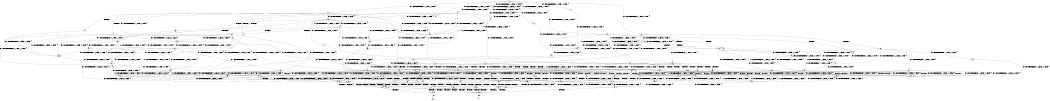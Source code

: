 digraph BCG {
size = "7, 10.5";
center = TRUE;
node [shape = circle];
0 [peripheries = 2];
0 -> 1 [label = "EX !0 !ATOMIC_EXCH_BRANCH (1, +0, FALSE, +0, 1, TRUE) !{}"];
0 -> 2 [label = "EX !2 !ATOMIC_EXCH_BRANCH (1, +1, TRUE, +0, 2, TRUE) !{}"];
0 -> 3 [label = "EX !1 !ATOMIC_EXCH_BRANCH (2, +1, TRUE, +0, 2, TRUE) !{}"];
0 -> 4 [label = "EX !0 !ATOMIC_EXCH_BRANCH (1, +0, FALSE, +0, 1, TRUE) !{}"];
0 -> 5 [label = "EX !2 !ATOMIC_EXCH_BRANCH (1, +1, TRUE, +0, 2, TRUE) !{}"];
0 -> 6 [label = "EX !1 !ATOMIC_EXCH_BRANCH (2, +1, TRUE, +0, 2, TRUE) !{}"];
1 -> 7 [label = "EX !2 !ATOMIC_EXCH_BRANCH (1, +1, TRUE, +0, 2, TRUE) !{}"];
2 -> 8 [label = "EX !0 !ATOMIC_EXCH_BRANCH (1, +0, FALSE, +0, 1, FALSE) !{}"];
3 -> 9 [label = "EX !0 !ATOMIC_EXCH_BRANCH (1, +0, FALSE, +0, 1, TRUE) !{}"];
4 -> 1 [label = "EX !0 !ATOMIC_EXCH_BRANCH (1, +0, FALSE, +0, 1, TRUE) !{}"];
4 -> 7 [label = "EX !2 !ATOMIC_EXCH_BRANCH (1, +1, TRUE, +0, 2, TRUE) !{}"];
4 -> 10 [label = "EX !1 !ATOMIC_EXCH_BRANCH (2, +1, TRUE, +0, 2, TRUE) !{}"];
4 -> 4 [label = "EX !0 !ATOMIC_EXCH_BRANCH (1, +0, FALSE, +0, 1, TRUE) !{}"];
4 -> 11 [label = "EX !2 !ATOMIC_EXCH_BRANCH (1, +1, TRUE, +0, 2, TRUE) !{}"];
4 -> 12 [label = "EX !1 !ATOMIC_EXCH_BRANCH (2, +1, TRUE, +0, 2, TRUE) !{}"];
5 -> 8 [label = "EX !0 !ATOMIC_EXCH_BRANCH (1, +0, FALSE, +0, 1, FALSE) !{}"];
5 -> 13 [label = "EX !1 !ATOMIC_EXCH_BRANCH (2, +1, TRUE, +0, 2, TRUE) !{}"];
5 -> 14 [label = "TERMINATE !2"];
5 -> 15 [label = "EX !0 !ATOMIC_EXCH_BRANCH (1, +0, FALSE, +0, 1, FALSE) !{}"];
5 -> 16 [label = "EX !1 !ATOMIC_EXCH_BRANCH (2, +1, TRUE, +0, 2, TRUE) !{}"];
5 -> 17 [label = "TERMINATE !2"];
6 -> 9 [label = "EX !0 !ATOMIC_EXCH_BRANCH (1, +0, FALSE, +0, 1, TRUE) !{}"];
6 -> 18 [label = "EX !2 !ATOMIC_EXCH_BRANCH (1, +1, TRUE, +0, 2, TRUE) !{}"];
6 -> 19 [label = "TERMINATE !1"];
6 -> 20 [label = "EX !0 !ATOMIC_EXCH_BRANCH (1, +0, FALSE, +0, 1, TRUE) !{}"];
6 -> 21 [label = "EX !2 !ATOMIC_EXCH_BRANCH (1, +1, TRUE, +0, 2, TRUE) !{}"];
6 -> 22 [label = "TERMINATE !1"];
7 -> 8 [label = "EX !0 !ATOMIC_EXCH_BRANCH (1, +0, FALSE, +0, 1, FALSE) !{}"];
8 -> 23 [label = "EX !0 !ATOMIC_EXCH_BRANCH (2, +0, FALSE, +0, 1, TRUE) !{}"];
9 -> 24 [label = "EX !2 !ATOMIC_EXCH_BRANCH (1, +1, TRUE, +0, 2, TRUE) !{}"];
10 -> 9 [label = "EX !0 !ATOMIC_EXCH_BRANCH (1, +0, FALSE, +0, 1, TRUE) !{}"];
11 -> 8 [label = "EX !0 !ATOMIC_EXCH_BRANCH (1, +0, FALSE, +0, 1, FALSE) !{}"];
11 -> 25 [label = "EX !1 !ATOMIC_EXCH_BRANCH (2, +1, TRUE, +0, 2, TRUE) !{}"];
11 -> 26 [label = "TERMINATE !2"];
11 -> 15 [label = "EX !0 !ATOMIC_EXCH_BRANCH (1, +0, FALSE, +0, 1, FALSE) !{}"];
11 -> 27 [label = "EX !1 !ATOMIC_EXCH_BRANCH (2, +1, TRUE, +0, 2, TRUE) !{}"];
11 -> 28 [label = "TERMINATE !2"];
12 -> 9 [label = "EX !0 !ATOMIC_EXCH_BRANCH (1, +0, FALSE, +0, 1, TRUE) !{}"];
12 -> 24 [label = "EX !2 !ATOMIC_EXCH_BRANCH (1, +1, TRUE, +0, 2, TRUE) !{}"];
12 -> 29 [label = "TERMINATE !1"];
12 -> 20 [label = "EX !0 !ATOMIC_EXCH_BRANCH (1, +0, FALSE, +0, 1, TRUE) !{}"];
12 -> 30 [label = "EX !2 !ATOMIC_EXCH_BRANCH (1, +1, TRUE, +0, 2, TRUE) !{}"];
12 -> 31 [label = "TERMINATE !1"];
13 -> 32 [label = "EX !0 !ATOMIC_EXCH_BRANCH (1, +0, FALSE, +0, 1, FALSE) !{}"];
14 -> 33 [label = "EX !0 !ATOMIC_EXCH_BRANCH (1, +0, FALSE, +0, 1, FALSE) !{}"];
15 -> 23 [label = "EX !0 !ATOMIC_EXCH_BRANCH (2, +0, FALSE, +0, 1, TRUE) !{}"];
15 -> 34 [label = "EX !1 !ATOMIC_EXCH_BRANCH (2, +1, TRUE, +0, 2, TRUE) !{}"];
15 -> 35 [label = "TERMINATE !2"];
15 -> 36 [label = "EX !0 !ATOMIC_EXCH_BRANCH (2, +0, FALSE, +0, 1, TRUE) !{}"];
15 -> 37 [label = "EX !1 !ATOMIC_EXCH_BRANCH (2, +1, TRUE, +0, 2, TRUE) !{}"];
15 -> 38 [label = "TERMINATE !2"];
16 -> 32 [label = "EX !0 !ATOMIC_EXCH_BRANCH (1, +0, FALSE, +0, 1, FALSE) !{}"];
16 -> 39 [label = "TERMINATE !2"];
16 -> 40 [label = "TERMINATE !1"];
16 -> 41 [label = "EX !0 !ATOMIC_EXCH_BRANCH (1, +0, FALSE, +0, 1, FALSE) !{}"];
16 -> 42 [label = "TERMINATE !2"];
16 -> 43 [label = "TERMINATE !1"];
17 -> 33 [label = "EX !0 !ATOMIC_EXCH_BRANCH (1, +0, FALSE, +0, 1, FALSE) !{}"];
17 -> 44 [label = "EX !1 !ATOMIC_EXCH_BRANCH (2, +1, TRUE, +0, 2, TRUE) !{}"];
17 -> 45 [label = "EX !0 !ATOMIC_EXCH_BRANCH (1, +0, FALSE, +0, 1, FALSE) !{}"];
17 -> 46 [label = "EX !1 !ATOMIC_EXCH_BRANCH (2, +1, TRUE, +0, 2, TRUE) !{}"];
18 -> 32 [label = "EX !0 !ATOMIC_EXCH_BRANCH (1, +0, FALSE, +0, 1, FALSE) !{}"];
19 -> 47 [label = "EX !0 !ATOMIC_EXCH_BRANCH (1, +0, FALSE, +0, 1, TRUE) !{}"];
20 -> 9 [label = "EX !0 !ATOMIC_EXCH_BRANCH (1, +0, FALSE, +0, 1, TRUE) !{}"];
20 -> 24 [label = "EX !2 !ATOMIC_EXCH_BRANCH (1, +1, TRUE, +0, 2, TRUE) !{}"];
20 -> 29 [label = "TERMINATE !1"];
20 -> 20 [label = "EX !0 !ATOMIC_EXCH_BRANCH (1, +0, FALSE, +0, 1, TRUE) !{}"];
20 -> 30 [label = "EX !2 !ATOMIC_EXCH_BRANCH (1, +1, TRUE, +0, 2, TRUE) !{}"];
20 -> 31 [label = "TERMINATE !1"];
21 -> 32 [label = "EX !0 !ATOMIC_EXCH_BRANCH (1, +0, FALSE, +0, 1, FALSE) !{}"];
21 -> 39 [label = "TERMINATE !2"];
21 -> 40 [label = "TERMINATE !1"];
21 -> 41 [label = "EX !0 !ATOMIC_EXCH_BRANCH (1, +0, FALSE, +0, 1, FALSE) !{}"];
21 -> 42 [label = "TERMINATE !2"];
21 -> 43 [label = "TERMINATE !1"];
22 -> 47 [label = "EX !0 !ATOMIC_EXCH_BRANCH (1, +0, FALSE, +0, 1, TRUE) !{}"];
22 -> 48 [label = "EX !2 !ATOMIC_EXCH_BRANCH (1, +1, TRUE, +0, 2, TRUE) !{}"];
22 -> 49 [label = "EX !0 !ATOMIC_EXCH_BRANCH (1, +0, FALSE, +0, 1, TRUE) !{}"];
22 -> 50 [label = "EX !2 !ATOMIC_EXCH_BRANCH (1, +1, TRUE, +0, 2, TRUE) !{}"];
23 -> 25 [label = "EX !1 !ATOMIC_EXCH_BRANCH (2, +1, TRUE, +0, 2, TRUE) !{}"];
24 -> 32 [label = "EX !0 !ATOMIC_EXCH_BRANCH (1, +0, FALSE, +0, 1, FALSE) !{}"];
25 -> 32 [label = "EX !0 !ATOMIC_EXCH_BRANCH (1, +0, FALSE, +0, 1, FALSE) !{}"];
26 -> 51 [label = "EX !1 !ATOMIC_EXCH_BRANCH (2, +1, TRUE, +0, 2, TRUE) !{}"];
27 -> 32 [label = "EX !0 !ATOMIC_EXCH_BRANCH (1, +0, FALSE, +0, 1, FALSE) !{}"];
27 -> 52 [label = "TERMINATE !2"];
27 -> 53 [label = "TERMINATE !1"];
27 -> 41 [label = "EX !0 !ATOMIC_EXCH_BRANCH (1, +0, FALSE, +0, 1, FALSE) !{}"];
27 -> 54 [label = "TERMINATE !2"];
27 -> 55 [label = "TERMINATE !1"];
28 -> 51 [label = "EX !1 !ATOMIC_EXCH_BRANCH (2, +1, TRUE, +0, 2, TRUE) !{}"];
28 -> 33 [label = "EX !0 !ATOMIC_EXCH_BRANCH (1, +0, FALSE, +0, 1, FALSE) !{}"];
28 -> 56 [label = "EX !1 !ATOMIC_EXCH_BRANCH (2, +1, TRUE, +0, 2, TRUE) !{}"];
28 -> 45 [label = "EX !0 !ATOMIC_EXCH_BRANCH (1, +0, FALSE, +0, 1, FALSE) !{}"];
29 -> 57 [label = "EX !2 !ATOMIC_EXCH_BRANCH (1, +1, TRUE, +0, 2, TRUE) !{}"];
30 -> 32 [label = "EX !0 !ATOMIC_EXCH_BRANCH (1, +0, FALSE, +0, 1, FALSE) !{}"];
30 -> 52 [label = "TERMINATE !2"];
30 -> 53 [label = "TERMINATE !1"];
30 -> 41 [label = "EX !0 !ATOMIC_EXCH_BRANCH (1, +0, FALSE, +0, 1, FALSE) !{}"];
30 -> 54 [label = "TERMINATE !2"];
30 -> 55 [label = "TERMINATE !1"];
31 -> 57 [label = "EX !2 !ATOMIC_EXCH_BRANCH (1, +1, TRUE, +0, 2, TRUE) !{}"];
31 -> 47 [label = "EX !0 !ATOMIC_EXCH_BRANCH (1, +0, FALSE, +0, 1, TRUE) !{}"];
31 -> 58 [label = "EX !2 !ATOMIC_EXCH_BRANCH (1, +1, TRUE, +0, 2, TRUE) !{}"];
31 -> 49 [label = "EX !0 !ATOMIC_EXCH_BRANCH (1, +0, FALSE, +0, 1, TRUE) !{}"];
32 -> 59 [label = "EX !0 !ATOMIC_EXCH_BRANCH (2, +0, FALSE, +0, 1, FALSE) !{}"];
33 -> 60 [label = "EX !0 !ATOMIC_EXCH_BRANCH (2, +0, FALSE, +0, 1, TRUE) !{}"];
34 -> 59 [label = "EX !0 !ATOMIC_EXCH_BRANCH (2, +0, FALSE, +0, 1, FALSE) !{}"];
35 -> 61 [label = "EX !1 !ATOMIC_EXCH_BRANCH (2, +1, TRUE, +0, 2, TRUE) !{}"];
36 -> 8 [label = "EX !0 !ATOMIC_EXCH_BRANCH (1, +0, FALSE, +0, 1, FALSE) !{}"];
36 -> 25 [label = "EX !1 !ATOMIC_EXCH_BRANCH (2, +1, TRUE, +0, 2, TRUE) !{}"];
36 -> 26 [label = "TERMINATE !2"];
36 -> 15 [label = "EX !0 !ATOMIC_EXCH_BRANCH (1, +0, FALSE, +0, 1, FALSE) !{}"];
36 -> 27 [label = "EX !1 !ATOMIC_EXCH_BRANCH (2, +1, TRUE, +0, 2, TRUE) !{}"];
36 -> 28 [label = "TERMINATE !2"];
37 -> 59 [label = "EX !0 !ATOMIC_EXCH_BRANCH (2, +0, FALSE, +0, 1, FALSE) !{}"];
37 -> 62 [label = "TERMINATE !2"];
37 -> 63 [label = "TERMINATE !1"];
37 -> 64 [label = "EX !0 !ATOMIC_EXCH_BRANCH (2, +0, FALSE, +0, 1, FALSE) !{}"];
37 -> 65 [label = "TERMINATE !2"];
37 -> 66 [label = "TERMINATE !1"];
38 -> 61 [label = "EX !1 !ATOMIC_EXCH_BRANCH (2, +1, TRUE, +0, 2, TRUE) !{}"];
38 -> 60 [label = "EX !0 !ATOMIC_EXCH_BRANCH (2, +0, FALSE, +0, 1, TRUE) !{}"];
38 -> 67 [label = "EX !1 !ATOMIC_EXCH_BRANCH (2, +1, TRUE, +0, 2, TRUE) !{}"];
38 -> 68 [label = "EX !0 !ATOMIC_EXCH_BRANCH (2, +0, FALSE, +0, 1, TRUE) !{}"];
39 -> 69 [label = "EX !0 !ATOMIC_EXCH_BRANCH (1, +0, FALSE, +0, 1, FALSE) !{}"];
40 -> 70 [label = "EX !0 !ATOMIC_EXCH_BRANCH (1, +0, FALSE, +0, 1, FALSE) !{}"];
41 -> 59 [label = "EX !0 !ATOMIC_EXCH_BRANCH (2, +0, FALSE, +0, 1, FALSE) !{}"];
41 -> 62 [label = "TERMINATE !2"];
41 -> 63 [label = "TERMINATE !1"];
41 -> 64 [label = "EX !0 !ATOMIC_EXCH_BRANCH (2, +0, FALSE, +0, 1, FALSE) !{}"];
41 -> 65 [label = "TERMINATE !2"];
41 -> 66 [label = "TERMINATE !1"];
42 -> 69 [label = "EX !0 !ATOMIC_EXCH_BRANCH (1, +0, FALSE, +0, 1, FALSE) !{}"];
42 -> 71 [label = "TERMINATE !1"];
42 -> 72 [label = "EX !0 !ATOMIC_EXCH_BRANCH (1, +0, FALSE, +0, 1, FALSE) !{}"];
42 -> 73 [label = "TERMINATE !1"];
43 -> 70 [label = "EX !0 !ATOMIC_EXCH_BRANCH (1, +0, FALSE, +0, 1, FALSE) !{}"];
43 -> 71 [label = "TERMINATE !2"];
43 -> 74 [label = "EX !0 !ATOMIC_EXCH_BRANCH (1, +0, FALSE, +0, 1, FALSE) !{}"];
43 -> 73 [label = "TERMINATE !2"];
44 -> 69 [label = "EX !0 !ATOMIC_EXCH_BRANCH (1, +0, FALSE, +0, 1, FALSE) !{}"];
45 -> 60 [label = "EX !0 !ATOMIC_EXCH_BRANCH (2, +0, FALSE, +0, 1, TRUE) !{}"];
45 -> 61 [label = "EX !1 !ATOMIC_EXCH_BRANCH (2, +1, TRUE, +0, 2, TRUE) !{}"];
45 -> 68 [label = "EX !0 !ATOMIC_EXCH_BRANCH (2, +0, FALSE, +0, 1, TRUE) !{}"];
45 -> 67 [label = "EX !1 !ATOMIC_EXCH_BRANCH (2, +1, TRUE, +0, 2, TRUE) !{}"];
46 -> 69 [label = "EX !0 !ATOMIC_EXCH_BRANCH (1, +0, FALSE, +0, 1, FALSE) !{}"];
46 -> 71 [label = "TERMINATE !1"];
46 -> 72 [label = "EX !0 !ATOMIC_EXCH_BRANCH (1, +0, FALSE, +0, 1, FALSE) !{}"];
46 -> 73 [label = "TERMINATE !1"];
47 -> 57 [label = "EX !2 !ATOMIC_EXCH_BRANCH (1, +1, TRUE, +0, 2, TRUE) !{}"];
48 -> 70 [label = "EX !0 !ATOMIC_EXCH_BRANCH (1, +0, FALSE, +0, 1, FALSE) !{}"];
49 -> 47 [label = "EX !0 !ATOMIC_EXCH_BRANCH (1, +0, FALSE, +0, 1, TRUE) !{}"];
49 -> 57 [label = "EX !2 !ATOMIC_EXCH_BRANCH (1, +1, TRUE, +0, 2, TRUE) !{}"];
49 -> 49 [label = "EX !0 !ATOMIC_EXCH_BRANCH (1, +0, FALSE, +0, 1, TRUE) !{}"];
49 -> 58 [label = "EX !2 !ATOMIC_EXCH_BRANCH (1, +1, TRUE, +0, 2, TRUE) !{}"];
50 -> 70 [label = "EX !0 !ATOMIC_EXCH_BRANCH (1, +0, FALSE, +0, 1, FALSE) !{}"];
50 -> 71 [label = "TERMINATE !2"];
50 -> 74 [label = "EX !0 !ATOMIC_EXCH_BRANCH (1, +0, FALSE, +0, 1, FALSE) !{}"];
50 -> 73 [label = "TERMINATE !2"];
51 -> 69 [label = "EX !0 !ATOMIC_EXCH_BRANCH (1, +0, FALSE, +0, 1, FALSE) !{}"];
52 -> 75 [label = "TERMINATE !1"];
53 -> 75 [label = "TERMINATE !2"];
54 -> 75 [label = "TERMINATE !1"];
54 -> 69 [label = "EX !0 !ATOMIC_EXCH_BRANCH (1, +0, FALSE, +0, 1, FALSE) !{}"];
54 -> 76 [label = "TERMINATE !1"];
54 -> 72 [label = "EX !0 !ATOMIC_EXCH_BRANCH (1, +0, FALSE, +0, 1, FALSE) !{}"];
55 -> 75 [label = "TERMINATE !2"];
55 -> 70 [label = "EX !0 !ATOMIC_EXCH_BRANCH (1, +0, FALSE, +0, 1, FALSE) !{}"];
55 -> 76 [label = "TERMINATE !2"];
55 -> 74 [label = "EX !0 !ATOMIC_EXCH_BRANCH (1, +0, FALSE, +0, 1, FALSE) !{}"];
56 -> 69 [label = "EX !0 !ATOMIC_EXCH_BRANCH (1, +0, FALSE, +0, 1, FALSE) !{}"];
56 -> 75 [label = "TERMINATE !1"];
56 -> 72 [label = "EX !0 !ATOMIC_EXCH_BRANCH (1, +0, FALSE, +0, 1, FALSE) !{}"];
56 -> 76 [label = "TERMINATE !1"];
57 -> 70 [label = "EX !0 !ATOMIC_EXCH_BRANCH (1, +0, FALSE, +0, 1, FALSE) !{}"];
58 -> 70 [label = "EX !0 !ATOMIC_EXCH_BRANCH (1, +0, FALSE, +0, 1, FALSE) !{}"];
58 -> 75 [label = "TERMINATE !2"];
58 -> 74 [label = "EX !0 !ATOMIC_EXCH_BRANCH (1, +0, FALSE, +0, 1, FALSE) !{}"];
58 -> 76 [label = "TERMINATE !2"];
59 -> 77 [label = "TERMINATE !0"];
60 -> 51 [label = "EX !1 !ATOMIC_EXCH_BRANCH (2, +1, TRUE, +0, 2, TRUE) !{}"];
61 -> 78 [label = "EX !0 !ATOMIC_EXCH_BRANCH (2, +0, FALSE, +0, 1, FALSE) !{}"];
62 -> 79 [label = "TERMINATE !1"];
63 -> 79 [label = "TERMINATE !2"];
64 -> 77 [label = "TERMINATE !0"];
64 -> 80 [label = "TERMINATE !2"];
64 -> 81 [label = "TERMINATE !1"];
64 -> 82 [label = "TERMINATE !0"];
64 -> 83 [label = "TERMINATE !2"];
64 -> 84 [label = "TERMINATE !1"];
65 -> 79 [label = "TERMINATE !1"];
65 -> 78 [label = "EX !0 !ATOMIC_EXCH_BRANCH (2, +0, FALSE, +0, 1, FALSE) !{}"];
65 -> 85 [label = "TERMINATE !1"];
65 -> 86 [label = "EX !0 !ATOMIC_EXCH_BRANCH (2, +0, FALSE, +0, 1, FALSE) !{}"];
66 -> 79 [label = "TERMINATE !2"];
66 -> 87 [label = "EX !0 !ATOMIC_EXCH_BRANCH (2, +0, FALSE, +0, 1, FALSE) !{}"];
66 -> 85 [label = "TERMINATE !2"];
66 -> 88 [label = "EX !0 !ATOMIC_EXCH_BRANCH (2, +0, FALSE, +0, 1, FALSE) !{}"];
67 -> 78 [label = "EX !0 !ATOMIC_EXCH_BRANCH (2, +0, FALSE, +0, 1, FALSE) !{}"];
67 -> 79 [label = "TERMINATE !1"];
67 -> 86 [label = "EX !0 !ATOMIC_EXCH_BRANCH (2, +0, FALSE, +0, 1, FALSE) !{}"];
67 -> 85 [label = "TERMINATE !1"];
68 -> 33 [label = "EX !0 !ATOMIC_EXCH_BRANCH (1, +0, FALSE, +0, 1, FALSE) !{}"];
68 -> 51 [label = "EX !1 !ATOMIC_EXCH_BRANCH (2, +1, TRUE, +0, 2, TRUE) !{}"];
68 -> 45 [label = "EX !0 !ATOMIC_EXCH_BRANCH (1, +0, FALSE, +0, 1, FALSE) !{}"];
68 -> 56 [label = "EX !1 !ATOMIC_EXCH_BRANCH (2, +1, TRUE, +0, 2, TRUE) !{}"];
69 -> 78 [label = "EX !0 !ATOMIC_EXCH_BRANCH (2, +0, FALSE, +0, 1, FALSE) !{}"];
70 -> 87 [label = "EX !0 !ATOMIC_EXCH_BRANCH (2, +0, FALSE, +0, 1, FALSE) !{}"];
71 -> 89 [label = "EX !0 !ATOMIC_EXCH_BRANCH (1, +0, FALSE, +0, 1, FALSE) !{}"];
72 -> 78 [label = "EX !0 !ATOMIC_EXCH_BRANCH (2, +0, FALSE, +0, 1, FALSE) !{}"];
72 -> 79 [label = "TERMINATE !1"];
72 -> 86 [label = "EX !0 !ATOMIC_EXCH_BRANCH (2, +0, FALSE, +0, 1, FALSE) !{}"];
72 -> 85 [label = "TERMINATE !1"];
73 -> 89 [label = "EX !0 !ATOMIC_EXCH_BRANCH (1, +0, FALSE, +0, 1, FALSE) !{}"];
73 -> 90 [label = "EX !0 !ATOMIC_EXCH_BRANCH (1, +0, FALSE, +0, 1, FALSE) !{}"];
74 -> 87 [label = "EX !0 !ATOMIC_EXCH_BRANCH (2, +0, FALSE, +0, 1, FALSE) !{}"];
74 -> 79 [label = "TERMINATE !2"];
74 -> 88 [label = "EX !0 !ATOMIC_EXCH_BRANCH (2, +0, FALSE, +0, 1, FALSE) !{}"];
74 -> 85 [label = "TERMINATE !2"];
75 -> 89 [label = "EX !0 !ATOMIC_EXCH_BRANCH (1, +0, FALSE, +0, 1, FALSE) !{}"];
76 -> 89 [label = "EX !0 !ATOMIC_EXCH_BRANCH (1, +0, FALSE, +0, 1, FALSE) !{}"];
76 -> 90 [label = "EX !0 !ATOMIC_EXCH_BRANCH (1, +0, FALSE, +0, 1, FALSE) !{}"];
77 -> 91 [label = "TERMINATE !2"];
78 -> 91 [label = "TERMINATE !0"];
79 -> 92 [label = "EX !0 !ATOMIC_EXCH_BRANCH (2, +0, FALSE, +0, 1, FALSE) !{}"];
80 -> 91 [label = "TERMINATE !0"];
81 -> 93 [label = "TERMINATE !0"];
82 -> 91 [label = "TERMINATE !2"];
82 -> 93 [label = "TERMINATE !1"];
82 -> 94 [label = "TERMINATE !2"];
82 -> 95 [label = "TERMINATE !1"];
83 -> 91 [label = "TERMINATE !0"];
83 -> 96 [label = "TERMINATE !1"];
83 -> 94 [label = "TERMINATE !0"];
83 -> 97 [label = "TERMINATE !1"];
84 -> 93 [label = "TERMINATE !0"];
84 -> 96 [label = "TERMINATE !2"];
84 -> 95 [label = "TERMINATE !0"];
84 -> 97 [label = "TERMINATE !2"];
85 -> 92 [label = "EX !0 !ATOMIC_EXCH_BRANCH (2, +0, FALSE, +0, 1, FALSE) !{}"];
85 -> 98 [label = "EX !0 !ATOMIC_EXCH_BRANCH (2, +0, FALSE, +0, 1, FALSE) !{}"];
86 -> 91 [label = "TERMINATE !0"];
86 -> 96 [label = "TERMINATE !1"];
86 -> 94 [label = "TERMINATE !0"];
86 -> 97 [label = "TERMINATE !1"];
87 -> 93 [label = "TERMINATE !0"];
88 -> 93 [label = "TERMINATE !0"];
88 -> 96 [label = "TERMINATE !2"];
88 -> 95 [label = "TERMINATE !0"];
88 -> 97 [label = "TERMINATE !2"];
89 -> 92 [label = "EX !0 !ATOMIC_EXCH_BRANCH (2, +0, FALSE, +0, 1, FALSE) !{}"];
90 -> 92 [label = "EX !0 !ATOMIC_EXCH_BRANCH (2, +0, FALSE, +0, 1, FALSE) !{}"];
90 -> 98 [label = "EX !0 !ATOMIC_EXCH_BRANCH (2, +0, FALSE, +0, 1, FALSE) !{}"];
91 -> 99 [label = "TERMINATE !1"];
92 -> 99 [label = "TERMINATE !0"];
93 -> 99 [label = "TERMINATE !2"];
94 -> 99 [label = "TERMINATE !1"];
94 -> 100 [label = "TERMINATE !1"];
95 -> 99 [label = "TERMINATE !2"];
95 -> 100 [label = "TERMINATE !2"];
96 -> 99 [label = "TERMINATE !0"];
97 -> 99 [label = "TERMINATE !0"];
97 -> 100 [label = "TERMINATE !0"];
98 -> 99 [label = "TERMINATE !0"];
98 -> 100 [label = "TERMINATE !0"];
99 -> 101 [label = "exit"];
100 -> 102 [label = "exit"];
}
